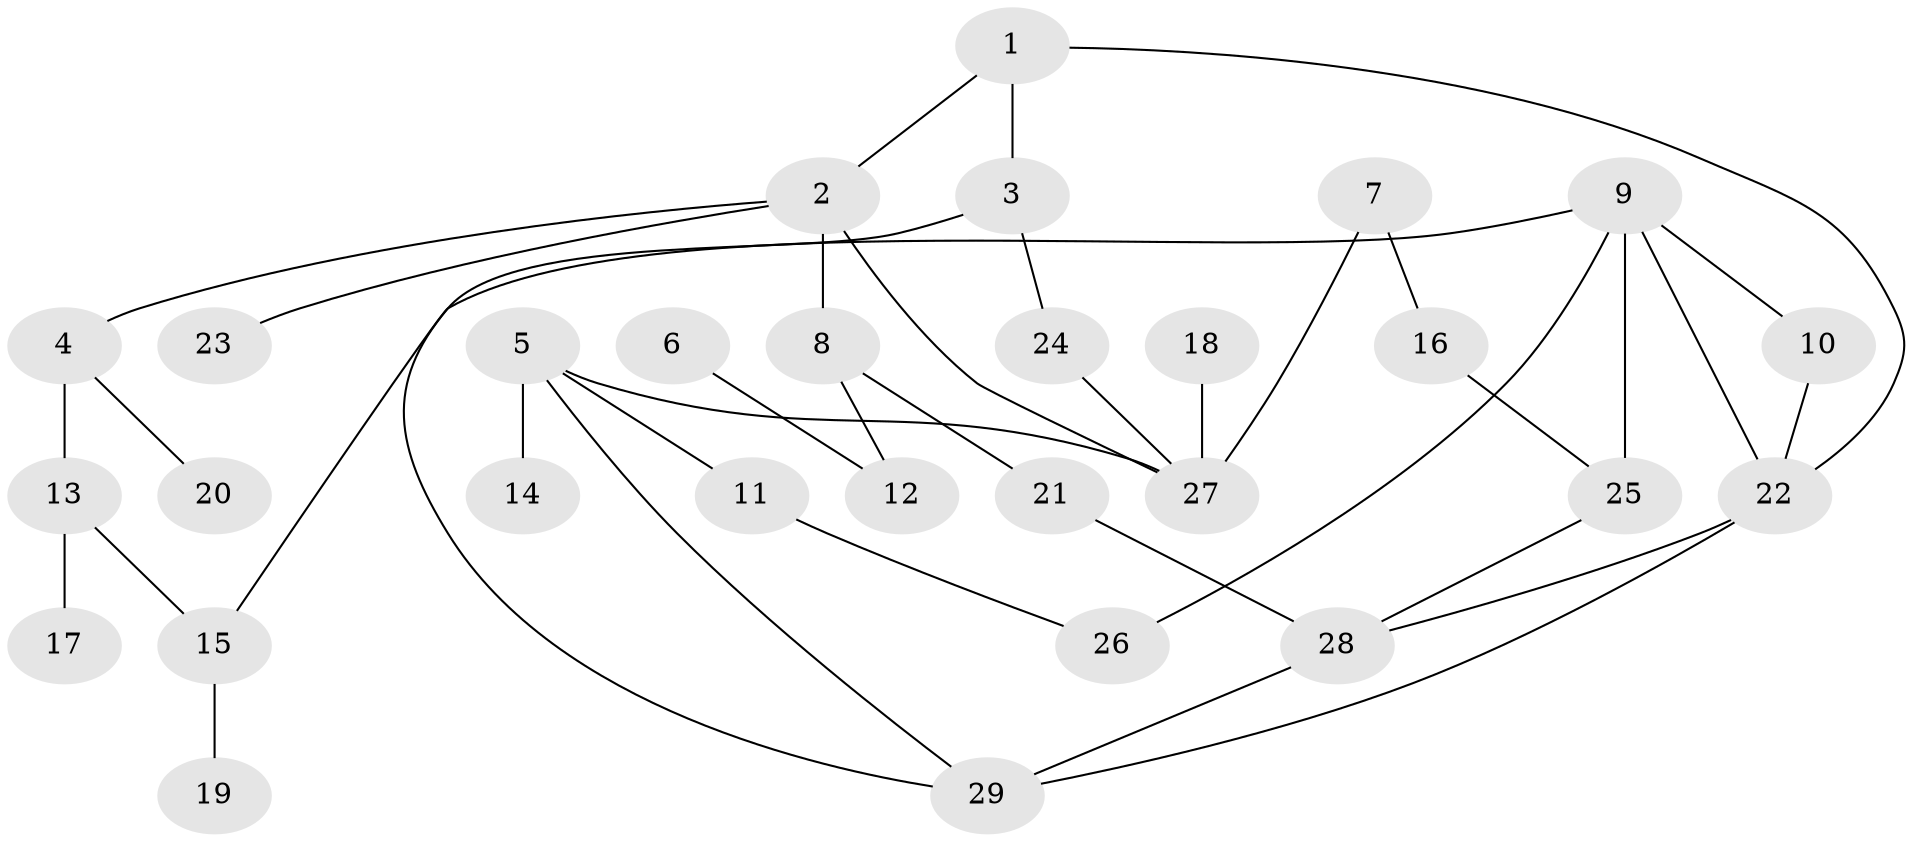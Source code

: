 // original degree distribution, {3: 0.20689655172413793, 4: 0.1206896551724138, 1: 0.3103448275862069, 6: 0.017241379310344827, 5: 0.034482758620689655, 2: 0.3103448275862069}
// Generated by graph-tools (version 1.1) at 2025/00/03/09/25 03:00:58]
// undirected, 29 vertices, 38 edges
graph export_dot {
graph [start="1"]
  node [color=gray90,style=filled];
  1;
  2;
  3;
  4;
  5;
  6;
  7;
  8;
  9;
  10;
  11;
  12;
  13;
  14;
  15;
  16;
  17;
  18;
  19;
  20;
  21;
  22;
  23;
  24;
  25;
  26;
  27;
  28;
  29;
  1 -- 2 [weight=1.0];
  1 -- 3 [weight=1.0];
  1 -- 22 [weight=1.0];
  2 -- 4 [weight=1.0];
  2 -- 8 [weight=1.0];
  2 -- 23 [weight=1.0];
  2 -- 27 [weight=1.0];
  3 -- 24 [weight=1.0];
  3 -- 29 [weight=1.0];
  4 -- 13 [weight=1.0];
  4 -- 20 [weight=1.0];
  5 -- 11 [weight=1.0];
  5 -- 14 [weight=1.0];
  5 -- 27 [weight=1.0];
  5 -- 29 [weight=1.0];
  6 -- 12 [weight=1.0];
  7 -- 16 [weight=1.0];
  7 -- 27 [weight=1.0];
  8 -- 12 [weight=1.0];
  8 -- 21 [weight=1.0];
  9 -- 10 [weight=1.0];
  9 -- 15 [weight=1.0];
  9 -- 22 [weight=1.0];
  9 -- 25 [weight=1.0];
  9 -- 26 [weight=1.0];
  10 -- 22 [weight=1.0];
  11 -- 26 [weight=1.0];
  13 -- 15 [weight=1.0];
  13 -- 17 [weight=1.0];
  15 -- 19 [weight=1.0];
  16 -- 25 [weight=1.0];
  18 -- 27 [weight=1.0];
  21 -- 28 [weight=1.0];
  22 -- 28 [weight=1.0];
  22 -- 29 [weight=1.0];
  24 -- 27 [weight=1.0];
  25 -- 28 [weight=1.0];
  28 -- 29 [weight=1.0];
}
